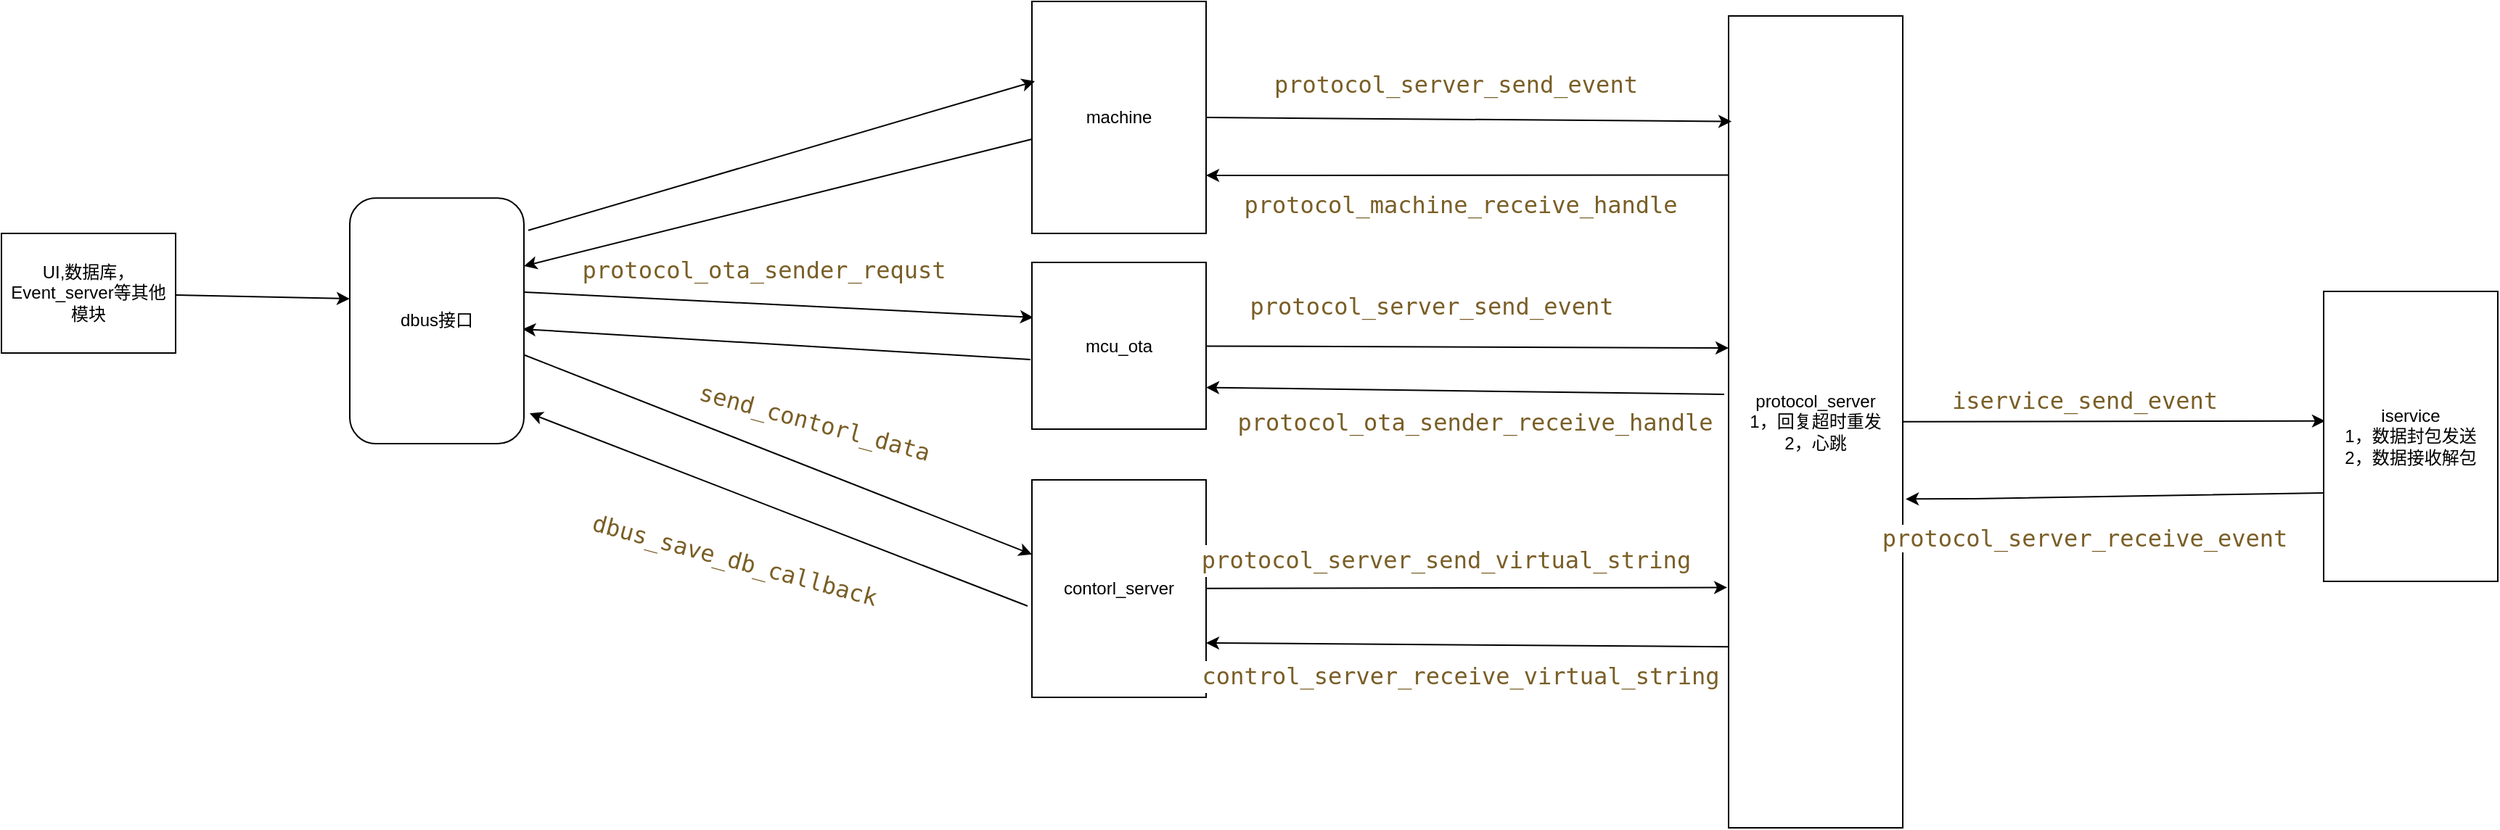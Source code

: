 <mxfile version="16.1.4" type="github">
  <diagram id="qhmWbdRLv-QSvhWUdS7G" name="Page-1">
    <mxGraphModel dx="2182" dy="774" grid="1" gridSize="10" guides="1" tooltips="1" connect="1" arrows="1" fold="1" page="1" pageScale="1" pageWidth="827" pageHeight="1169" math="0" shadow="0">
      <root>
        <mxCell id="0" />
        <mxCell id="1" parent="0" />
        <mxCell id="JEiOQG3G2ZQGvMtKTsbO-10" style="edgeStyle=none;rounded=0;orthogonalLoop=1;jettySize=auto;html=1;entryX=1;entryY=0.75;entryDx=0;entryDy=0;exitX=0;exitY=0.777;exitDx=0;exitDy=0;exitPerimeter=0;" edge="1" parent="1" source="JEiOQG3G2ZQGvMtKTsbO-2" target="JEiOQG3G2ZQGvMtKTsbO-5">
          <mxGeometry relative="1" as="geometry">
            <mxPoint x="530" y="473" as="sourcePoint" />
          </mxGeometry>
        </mxCell>
        <mxCell id="JEiOQG3G2ZQGvMtKTsbO-12" style="edgeStyle=none;rounded=0;orthogonalLoop=1;jettySize=auto;html=1;entryX=1;entryY=0.75;entryDx=0;entryDy=0;exitX=0;exitY=0.196;exitDx=0;exitDy=0;exitPerimeter=0;" edge="1" parent="1" source="JEiOQG3G2ZQGvMtKTsbO-2" target="JEiOQG3G2ZQGvMtKTsbO-3">
          <mxGeometry relative="1" as="geometry">
            <mxPoint x="530" y="220" as="sourcePoint" />
          </mxGeometry>
        </mxCell>
        <mxCell id="JEiOQG3G2ZQGvMtKTsbO-19" style="edgeStyle=none;rounded=0;orthogonalLoop=1;jettySize=auto;html=1;entryX=0.008;entryY=0.447;entryDx=0;entryDy=0;entryPerimeter=0;" edge="1" parent="1" source="JEiOQG3G2ZQGvMtKTsbO-2" target="JEiOQG3G2ZQGvMtKTsbO-4">
          <mxGeometry relative="1" as="geometry" />
        </mxCell>
        <mxCell id="JEiOQG3G2ZQGvMtKTsbO-24" style="edgeStyle=none;rounded=0;orthogonalLoop=1;jettySize=auto;html=1;entryX=1;entryY=0.75;entryDx=0;entryDy=0;exitX=-0.025;exitY=0.466;exitDx=0;exitDy=0;exitPerimeter=0;" edge="1" parent="1" source="JEiOQG3G2ZQGvMtKTsbO-2" target="JEiOQG3G2ZQGvMtKTsbO-21">
          <mxGeometry relative="1" as="geometry">
            <mxPoint x="530" y="360" as="sourcePoint" />
          </mxGeometry>
        </mxCell>
        <mxCell id="JEiOQG3G2ZQGvMtKTsbO-2" value="protocol_server&lt;br&gt;1，回复超时重发&lt;br&gt;2，心跳" style="rounded=0;whiteSpace=wrap;html=1;" vertex="1" parent="1">
          <mxGeometry x="550" y="110" width="120" height="560" as="geometry" />
        </mxCell>
        <mxCell id="JEiOQG3G2ZQGvMtKTsbO-6" style="rounded=0;orthogonalLoop=1;jettySize=auto;html=1;entryX=0.017;entryY=0.13;entryDx=0;entryDy=0;exitX=1;exitY=0.5;exitDx=0;exitDy=0;entryPerimeter=0;" edge="1" parent="1" source="JEiOQG3G2ZQGvMtKTsbO-3" target="JEiOQG3G2ZQGvMtKTsbO-2">
          <mxGeometry relative="1" as="geometry" />
        </mxCell>
        <mxCell id="JEiOQG3G2ZQGvMtKTsbO-15" style="edgeStyle=none;rounded=0;orthogonalLoop=1;jettySize=auto;html=1;" edge="1" parent="1" source="JEiOQG3G2ZQGvMtKTsbO-3">
          <mxGeometry relative="1" as="geometry">
            <mxPoint x="-280" y="282.5" as="targetPoint" />
          </mxGeometry>
        </mxCell>
        <mxCell id="JEiOQG3G2ZQGvMtKTsbO-3" value="machine" style="rounded=0;whiteSpace=wrap;html=1;" vertex="1" parent="1">
          <mxGeometry x="70" y="100" width="120" height="160" as="geometry" />
        </mxCell>
        <mxCell id="JEiOQG3G2ZQGvMtKTsbO-25" style="edgeStyle=none;rounded=0;orthogonalLoop=1;jettySize=auto;html=1;entryX=1.017;entryY=0.595;entryDx=0;entryDy=0;entryPerimeter=0;exitX=0.008;exitY=0.695;exitDx=0;exitDy=0;exitPerimeter=0;" edge="1" parent="1" source="JEiOQG3G2ZQGvMtKTsbO-4" target="JEiOQG3G2ZQGvMtKTsbO-2">
          <mxGeometry relative="1" as="geometry">
            <Array as="points">
              <mxPoint x="720" y="443" />
            </Array>
          </mxGeometry>
        </mxCell>
        <mxCell id="JEiOQG3G2ZQGvMtKTsbO-4" value="iservice&lt;br&gt;1，数据封包发送&lt;br&gt;2，数据接收解包" style="rounded=0;whiteSpace=wrap;html=1;" vertex="1" parent="1">
          <mxGeometry x="960" y="300" width="120" height="200" as="geometry" />
        </mxCell>
        <mxCell id="JEiOQG3G2ZQGvMtKTsbO-8" style="edgeStyle=none;rounded=0;orthogonalLoop=1;jettySize=auto;html=1;entryX=-0.008;entryY=0.704;entryDx=0;entryDy=0;entryPerimeter=0;" edge="1" parent="1" source="JEiOQG3G2ZQGvMtKTsbO-5" target="JEiOQG3G2ZQGvMtKTsbO-2">
          <mxGeometry relative="1" as="geometry">
            <mxPoint x="530" y="440" as="targetPoint" />
          </mxGeometry>
        </mxCell>
        <mxCell id="JEiOQG3G2ZQGvMtKTsbO-37" style="edgeStyle=none;rounded=0;orthogonalLoop=1;jettySize=auto;html=1;entryX=1.033;entryY=0.968;entryDx=0;entryDy=0;entryPerimeter=0;exitX=-0.025;exitY=0.58;exitDx=0;exitDy=0;exitPerimeter=0;" edge="1" parent="1" source="JEiOQG3G2ZQGvMtKTsbO-5">
          <mxGeometry relative="1" as="geometry">
            <mxPoint x="-276.04" y="384.08" as="targetPoint" />
          </mxGeometry>
        </mxCell>
        <mxCell id="JEiOQG3G2ZQGvMtKTsbO-5" value="contorl_server" style="rounded=0;whiteSpace=wrap;html=1;" vertex="1" parent="1">
          <mxGeometry x="70" y="430" width="120" height="150" as="geometry" />
        </mxCell>
        <mxCell id="JEiOQG3G2ZQGvMtKTsbO-7" value="&lt;meta charset=&quot;utf-8&quot;&gt;&lt;div style=&quot;color: rgb(0, 0, 0); background-color: rgb(255, 255, 255); font-family: &amp;quot;droid sans mono&amp;quot;, monospace, monospace, &amp;quot;droid sans fallback&amp;quot;; font-weight: normal; font-size: 16px; line-height: 22px;&quot;&gt;&lt;div&gt;&lt;span style=&quot;color: #795e26&quot;&gt;protocol_server_send_event&lt;/span&gt;&lt;/div&gt;&lt;/div&gt;" style="text;whiteSpace=wrap;html=1;" vertex="1" parent="1">
          <mxGeometry x="235" y="140" width="240" height="40" as="geometry" />
        </mxCell>
        <mxCell id="JEiOQG3G2ZQGvMtKTsbO-9" value="&lt;div style=&quot;background-color: rgb(255 , 255 , 255) ; font-family: &amp;#34;droid sans mono&amp;#34; , monospace , monospace , &amp;#34;droid sans fallback&amp;#34; ; font-size: 16px ; line-height: 22px&quot;&gt;&lt;span style=&quot;color: #795e26&quot;&gt;protocol_server_send_virtual_string&lt;/span&gt;&lt;/div&gt;" style="text;html=1;align=center;verticalAlign=middle;resizable=0;points=[];autosize=1;strokeColor=none;fillColor=none;" vertex="1" parent="1">
          <mxGeometry x="210" y="470" width="290" height="30" as="geometry" />
        </mxCell>
        <mxCell id="JEiOQG3G2ZQGvMtKTsbO-13" value="&lt;div style=&quot;background-color: rgb(255 , 255 , 255) ; font-family: &amp;#34;droid sans mono&amp;#34; , monospace , monospace , &amp;#34;droid sans fallback&amp;#34; ; font-size: 16px ; line-height: 22px&quot;&gt;&lt;br&gt;&lt;/div&gt;" style="text;html=1;align=center;verticalAlign=middle;resizable=0;points=[];autosize=1;strokeColor=none;fillColor=none;" vertex="1" parent="1">
          <mxGeometry x="360" y="225" width="20" height="30" as="geometry" />
        </mxCell>
        <mxCell id="JEiOQG3G2ZQGvMtKTsbO-17" style="edgeStyle=none;rounded=0;orthogonalLoop=1;jettySize=auto;html=1;entryX=0.017;entryY=0.344;entryDx=0;entryDy=0;entryPerimeter=0;exitX=1.025;exitY=0.286;exitDx=0;exitDy=0;exitPerimeter=0;" edge="1" parent="1" target="JEiOQG3G2ZQGvMtKTsbO-3">
          <mxGeometry relative="1" as="geometry">
            <mxPoint x="-277" y="257.91" as="sourcePoint" />
          </mxGeometry>
        </mxCell>
        <mxCell id="JEiOQG3G2ZQGvMtKTsbO-32" style="edgeStyle=none;rounded=0;orthogonalLoop=1;jettySize=auto;html=1;entryX=0.008;entryY=0.33;entryDx=0;entryDy=0;entryPerimeter=0;" edge="1" parent="1" target="JEiOQG3G2ZQGvMtKTsbO-21">
          <mxGeometry relative="1" as="geometry">
            <mxPoint x="-280" y="300.486" as="sourcePoint" />
          </mxGeometry>
        </mxCell>
        <mxCell id="JEiOQG3G2ZQGvMtKTsbO-36" style="edgeStyle=none;rounded=0;orthogonalLoop=1;jettySize=auto;html=1;exitX=1;exitY=0.75;exitDx=0;exitDy=0;" edge="1" parent="1" target="JEiOQG3G2ZQGvMtKTsbO-5">
          <mxGeometry relative="1" as="geometry">
            <mxPoint x="-280" y="343.75" as="sourcePoint" />
          </mxGeometry>
        </mxCell>
        <mxCell id="JEiOQG3G2ZQGvMtKTsbO-20" value="&lt;div style=&quot;background-color: rgb(255 , 255 , 255) ; font-family: &amp;#34;droid sans mono&amp;#34; , monospace , monospace , &amp;#34;droid sans fallback&amp;#34; ; font-size: 16px ; line-height: 22px&quot;&gt;&lt;span style=&quot;color: #795e26&quot;&gt;iservice_send_event&lt;/span&gt;&lt;/div&gt;" style="text;html=1;align=center;verticalAlign=middle;resizable=0;points=[];autosize=1;strokeColor=none;fillColor=none;" vertex="1" parent="1">
          <mxGeometry x="710" y="360" width="170" height="30" as="geometry" />
        </mxCell>
        <mxCell id="JEiOQG3G2ZQGvMtKTsbO-23" style="edgeStyle=none;rounded=0;orthogonalLoop=1;jettySize=auto;html=1;entryX=0;entryY=0.409;entryDx=0;entryDy=0;entryPerimeter=0;" edge="1" parent="1" source="JEiOQG3G2ZQGvMtKTsbO-21" target="JEiOQG3G2ZQGvMtKTsbO-2">
          <mxGeometry relative="1" as="geometry">
            <mxPoint x="540" y="338" as="targetPoint" />
          </mxGeometry>
        </mxCell>
        <mxCell id="JEiOQG3G2ZQGvMtKTsbO-33" style="edgeStyle=none;rounded=0;orthogonalLoop=1;jettySize=auto;html=1;entryX=0.992;entryY=0.654;entryDx=0;entryDy=0;entryPerimeter=0;exitX=-0.008;exitY=0.583;exitDx=0;exitDy=0;exitPerimeter=0;" edge="1" parent="1" source="JEiOQG3G2ZQGvMtKTsbO-21">
          <mxGeometry relative="1" as="geometry">
            <mxPoint x="-280.96" y="325.99" as="targetPoint" />
          </mxGeometry>
        </mxCell>
        <mxCell id="JEiOQG3G2ZQGvMtKTsbO-21" value="mcu_ota" style="rounded=0;whiteSpace=wrap;html=1;" vertex="1" parent="1">
          <mxGeometry x="70" y="280" width="120" height="115" as="geometry" />
        </mxCell>
        <mxCell id="JEiOQG3G2ZQGvMtKTsbO-26" value="&lt;span style=&quot;color: rgb(121 , 94 , 38) ; font-family: &amp;#34;droid sans mono&amp;#34; , monospace , monospace , &amp;#34;droid sans fallback&amp;#34; ; font-size: 16px ; background-color: rgb(255 , 255 , 255)&quot;&gt;protocol_server_receive_event&lt;/span&gt;" style="text;html=1;align=center;verticalAlign=middle;resizable=0;points=[];autosize=1;strokeColor=none;fillColor=none;" vertex="1" parent="1">
          <mxGeometry x="670" y="460" width="250" height="20" as="geometry" />
        </mxCell>
        <mxCell id="JEiOQG3G2ZQGvMtKTsbO-27" value="&lt;div style=&quot;background-color: rgb(255 , 255 , 255) ; font-family: &amp;#34;droid sans mono&amp;#34; , monospace , monospace , &amp;#34;droid sans fallback&amp;#34; ; font-size: 16px ; line-height: 22px&quot;&gt;&lt;span style=&quot;color: #795e26&quot;&gt;protocol_machine_receive_handle&lt;/span&gt;&lt;/div&gt;" style="text;html=1;align=center;verticalAlign=middle;resizable=0;points=[];autosize=1;strokeColor=none;fillColor=none;" vertex="1" parent="1">
          <mxGeometry x="230" y="225" width="270" height="30" as="geometry" />
        </mxCell>
        <mxCell id="JEiOQG3G2ZQGvMtKTsbO-28" value="&lt;div style=&quot;background-color: rgb(255 , 255 , 255) ; font-family: &amp;#34;droid sans mono&amp;#34; , monospace , monospace , &amp;#34;droid sans fallback&amp;#34; ; font-size: 16px ; line-height: 22px&quot;&gt;&lt;span style=&quot;color: #795e26&quot;&gt;protocol_ota_sender_receive_handle&lt;/span&gt;&lt;/div&gt;" style="text;html=1;align=center;verticalAlign=middle;resizable=0;points=[];autosize=1;strokeColor=none;fillColor=none;" vertex="1" parent="1">
          <mxGeometry x="230" y="375" width="290" height="30" as="geometry" />
        </mxCell>
        <mxCell id="JEiOQG3G2ZQGvMtKTsbO-29" value="&lt;span style=&quot;color: rgb(121 , 94 , 38) ; font-family: &amp;#34;droid sans mono&amp;#34; , monospace , monospace , &amp;#34;droid sans fallback&amp;#34; ; font-size: 16px ; text-align: left ; background-color: rgb(255 , 255 , 255)&quot;&gt;protocol_server_send_event&lt;/span&gt;" style="text;html=1;align=center;verticalAlign=middle;resizable=0;points=[];autosize=1;strokeColor=none;fillColor=none;" vertex="1" parent="1">
          <mxGeometry x="230" y="300" width="230" height="20" as="geometry" />
        </mxCell>
        <mxCell id="JEiOQG3G2ZQGvMtKTsbO-30" value="&lt;div style=&quot;background-color: rgb(255 , 255 , 255) ; font-family: &amp;#34;droid sans mono&amp;#34; , monospace , monospace , &amp;#34;droid sans fallback&amp;#34; ; font-size: 16px ; line-height: 22px&quot;&gt;&lt;div style=&quot;font-family: &amp;#34;droid sans mono&amp;#34; , monospace , monospace , &amp;#34;droid sans fallback&amp;#34; ; line-height: 22px&quot;&gt;&lt;span style=&quot;color: #795e26&quot;&gt;dbus_save_db_callback&lt;/span&gt;&lt;/div&gt;&lt;/div&gt;" style="text;html=1;align=center;verticalAlign=middle;resizable=0;points=[];autosize=1;strokeColor=none;fillColor=none;rotation=15;" vertex="1" parent="1">
          <mxGeometry x="-230" y="470" width="190" height="30" as="geometry" />
        </mxCell>
        <mxCell id="JEiOQG3G2ZQGvMtKTsbO-31" value="&lt;div style=&quot;background-color: rgb(255 , 255 , 255) ; font-family: &amp;#34;droid sans mono&amp;#34; , monospace , monospace , &amp;#34;droid sans fallback&amp;#34; ; font-size: 16px ; line-height: 22px&quot;&gt;&lt;span style=&quot;color: #795e26&quot;&gt;control_server_receive_virtual_string&lt;/span&gt;&lt;/div&gt;" style="text;html=1;align=center;verticalAlign=middle;resizable=0;points=[];autosize=1;strokeColor=none;fillColor=none;" vertex="1" parent="1">
          <mxGeometry x="215" y="550" width="300" height="30" as="geometry" />
        </mxCell>
        <mxCell id="JEiOQG3G2ZQGvMtKTsbO-39" value="&lt;div style=&quot;background-color: rgb(255 , 255 , 255) ; font-family: &amp;#34;droid sans mono&amp;#34; , monospace , monospace , &amp;#34;droid sans fallback&amp;#34; ; font-size: 16px ; line-height: 22px&quot;&gt;&lt;span style=&quot;color: #795e26&quot;&gt;send_contorl_data&lt;/span&gt;&lt;/div&gt;" style="text;html=1;align=center;verticalAlign=middle;resizable=0;points=[];autosize=1;strokeColor=none;fillColor=none;rotation=15;" vertex="1" parent="1">
          <mxGeometry x="-160" y="375" width="160" height="30" as="geometry" />
        </mxCell>
        <mxCell id="JEiOQG3G2ZQGvMtKTsbO-43" style="edgeStyle=none;rounded=0;orthogonalLoop=1;jettySize=auto;html=1;entryX=0;entryY=0.41;entryDx=0;entryDy=0;entryPerimeter=0;" edge="1" parent="1" source="JEiOQG3G2ZQGvMtKTsbO-42" target="JEiOQG3G2ZQGvMtKTsbO-47">
          <mxGeometry relative="1" as="geometry">
            <mxPoint x="-400" y="297.5" as="targetPoint" />
          </mxGeometry>
        </mxCell>
        <mxCell id="JEiOQG3G2ZQGvMtKTsbO-42" value="&lt;span&gt;UI,数据库，Event_server等其他模块&lt;/span&gt;" style="rounded=0;whiteSpace=wrap;html=1;" vertex="1" parent="1">
          <mxGeometry x="-640" y="260" width="120" height="82.5" as="geometry" />
        </mxCell>
        <mxCell id="JEiOQG3G2ZQGvMtKTsbO-47" value="dbus接口" style="rounded=1;whiteSpace=wrap;html=1;" vertex="1" parent="1">
          <mxGeometry x="-400" y="235.63" width="120" height="169.37" as="geometry" />
        </mxCell>
        <mxCell id="JEiOQG3G2ZQGvMtKTsbO-48" value="&lt;div style=&quot;background-color: rgb(255 , 255 , 255) ; font-family: &amp;#34;droid sans mono&amp;#34; , monospace , monospace , &amp;#34;droid sans fallback&amp;#34; ; font-size: 16px ; line-height: 22px&quot;&gt;&lt;span style=&quot;color: #795e26&quot;&gt;protocol_ota_sender_requst&lt;/span&gt;&lt;/div&gt;" style="text;html=1;align=center;verticalAlign=middle;resizable=0;points=[];autosize=1;strokeColor=none;fillColor=none;" vertex="1" parent="1">
          <mxGeometry x="-230" y="270" width="230" height="30" as="geometry" />
        </mxCell>
      </root>
    </mxGraphModel>
  </diagram>
</mxfile>
